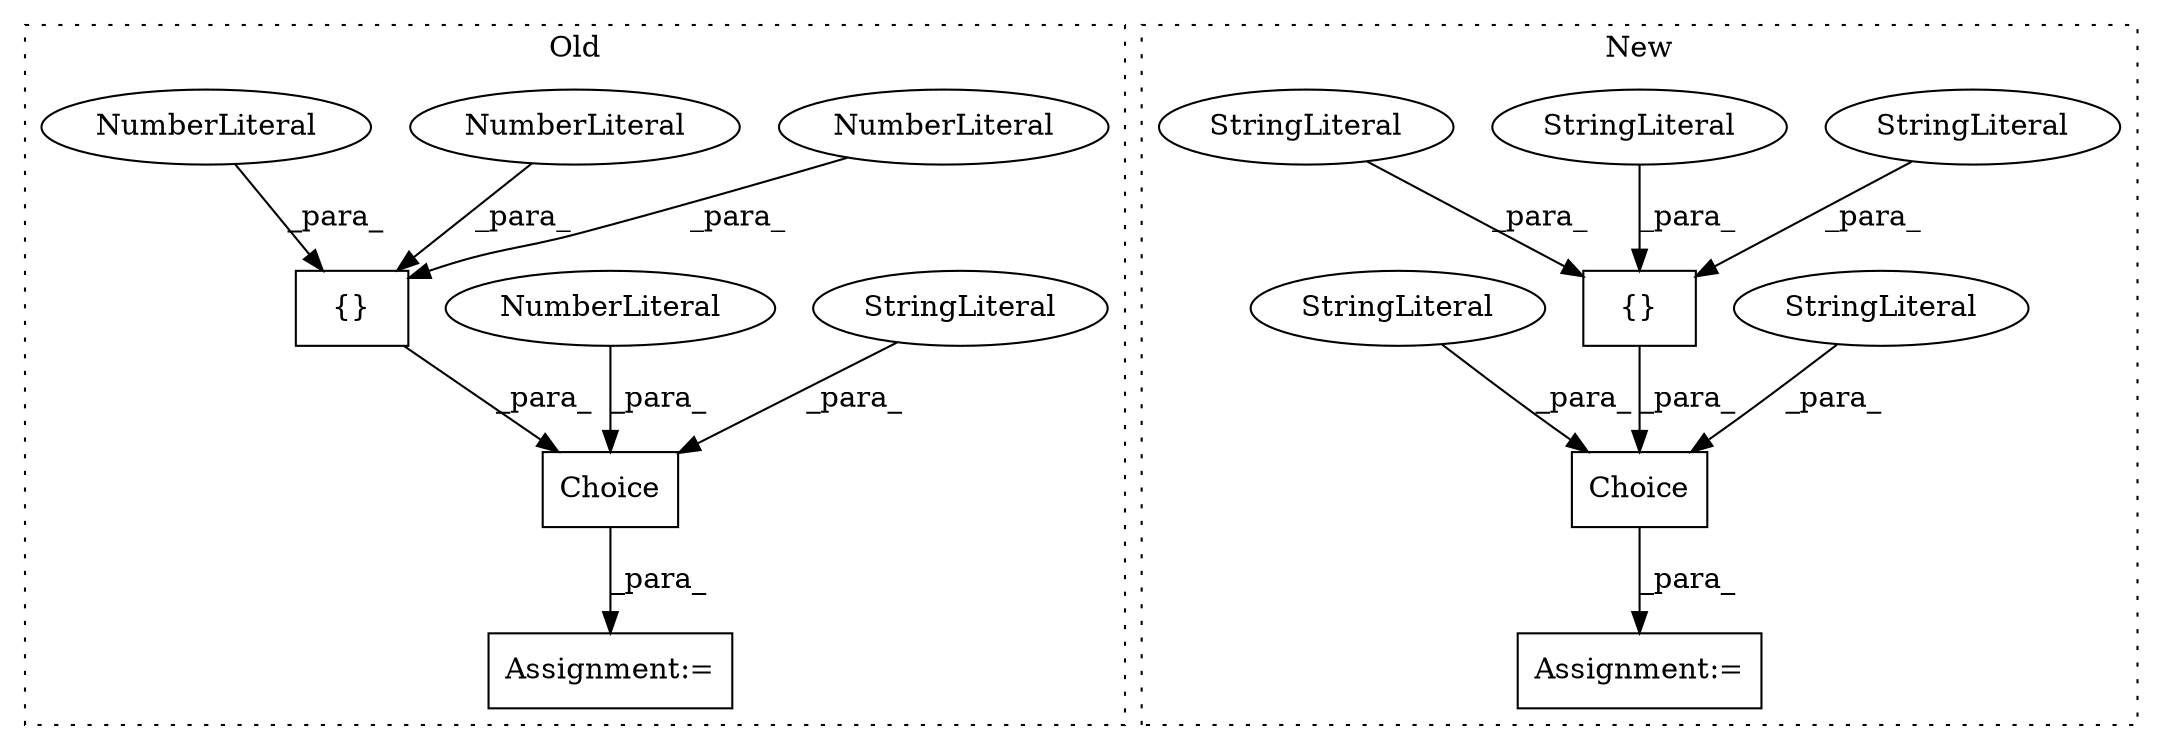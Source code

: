 digraph G {
subgraph cluster0 {
1 [label="{}" a="4" s="4523,4529" l="1,1" shape="box"];
5 [label="Choice" a="32" s="4494,4532" l="7,1" shape="box"];
6 [label="StringLiteral" a="45" s="4501" l="12" shape="ellipse"];
7 [label="Assignment:=" a="7" s="4424,4534" l="53,2" shape="box"];
12 [label="NumberLiteral" a="34" s="4531" l="1" shape="ellipse"];
13 [label="NumberLiteral" a="34" s="4526" l="1" shape="ellipse"];
14 [label="NumberLiteral" a="34" s="4528" l="1" shape="ellipse"];
15 [label="NumberLiteral" a="34" s="4524" l="1" shape="ellipse"];
label = "Old";
style="dotted";
}
subgraph cluster1 {
2 [label="Choice" a="32" s="4834,4906" l="7,1" shape="box"];
3 [label="Assignment:=" a="7" s="4830" l="1" shape="box"];
4 [label="{}" a="4" s="4866,4896" l="1,1" shape="box"];
8 [label="StringLiteral" a="45" s="4898" l="8" shape="ellipse"];
9 [label="StringLiteral" a="45" s="4876" l="10" shape="ellipse"];
10 [label="StringLiteral" a="45" s="4867" l="8" shape="ellipse"];
11 [label="StringLiteral" a="45" s="4887" l="9" shape="ellipse"];
16 [label="StringLiteral" a="45" s="4841" l="12" shape="ellipse"];
label = "New";
style="dotted";
}
1 -> 5 [label="_para_"];
2 -> 3 [label="_para_"];
4 -> 2 [label="_para_"];
5 -> 7 [label="_para_"];
6 -> 5 [label="_para_"];
8 -> 2 [label="_para_"];
9 -> 4 [label="_para_"];
10 -> 4 [label="_para_"];
11 -> 4 [label="_para_"];
12 -> 5 [label="_para_"];
13 -> 1 [label="_para_"];
14 -> 1 [label="_para_"];
15 -> 1 [label="_para_"];
16 -> 2 [label="_para_"];
}